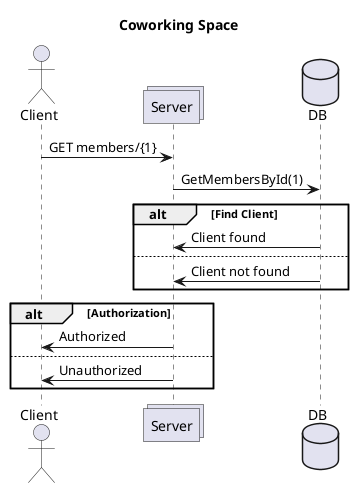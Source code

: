 @startuml

title Coworking Space
    actor Client
    collections Server
    database DB

    Client -> Server : GET members/{1}
    Server -> DB : GetMembersById(1)
    alt Find Client
        DB -> Server : Client found
    else
        DB -> Server : Client not found
    end

    alt Authorization
        Server -> Client : Authorized
    else
        Server -> Client : Unauthorized
    end
@enduml